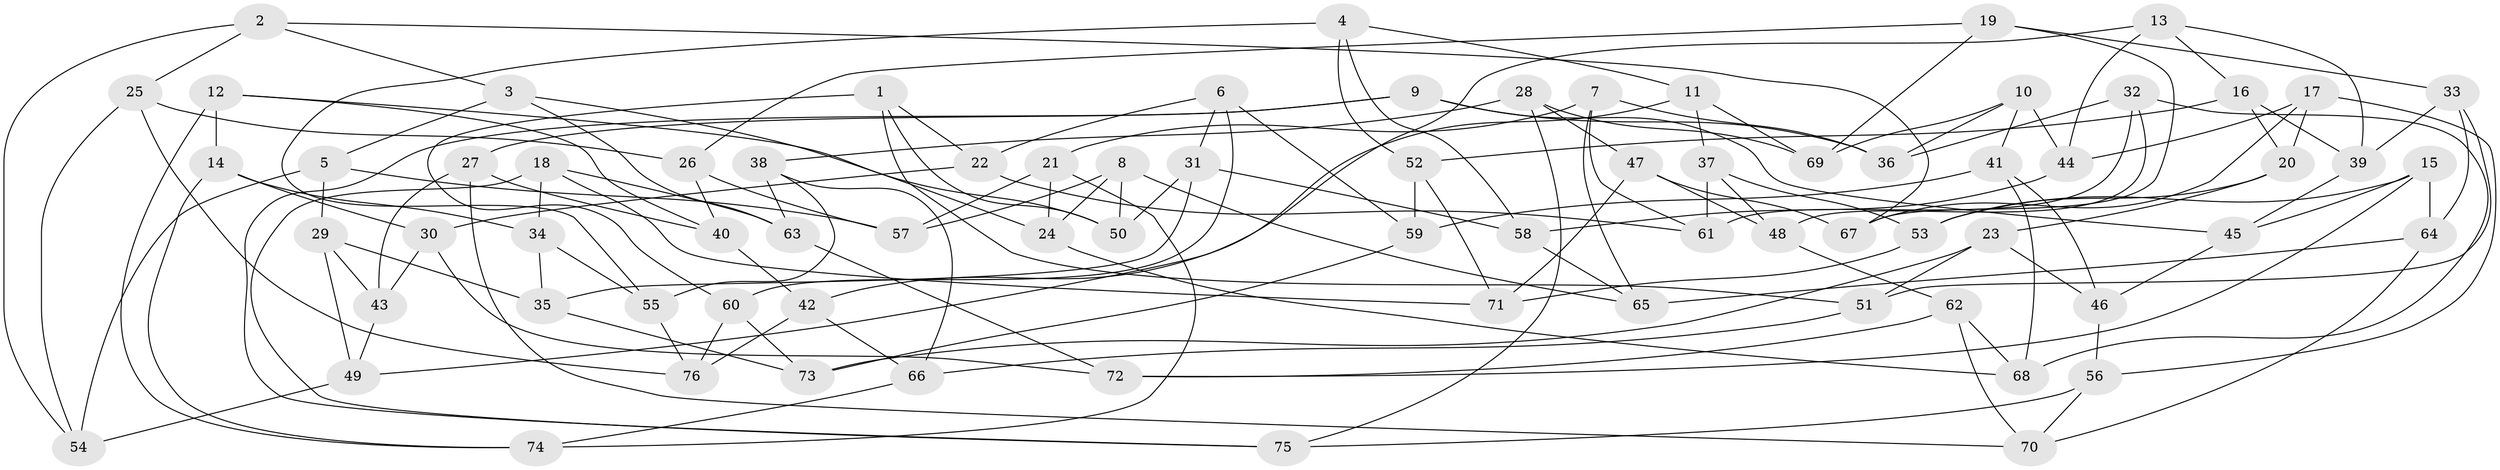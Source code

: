 // Generated by graph-tools (version 1.1) at 2025/37/03/09/25 02:37:52]
// undirected, 76 vertices, 152 edges
graph export_dot {
graph [start="1"]
  node [color=gray90,style=filled];
  1;
  2;
  3;
  4;
  5;
  6;
  7;
  8;
  9;
  10;
  11;
  12;
  13;
  14;
  15;
  16;
  17;
  18;
  19;
  20;
  21;
  22;
  23;
  24;
  25;
  26;
  27;
  28;
  29;
  30;
  31;
  32;
  33;
  34;
  35;
  36;
  37;
  38;
  39;
  40;
  41;
  42;
  43;
  44;
  45;
  46;
  47;
  48;
  49;
  50;
  51;
  52;
  53;
  54;
  55;
  56;
  57;
  58;
  59;
  60;
  61;
  62;
  63;
  64;
  65;
  66;
  67;
  68;
  69;
  70;
  71;
  72;
  73;
  74;
  75;
  76;
  1 -- 60;
  1 -- 22;
  1 -- 51;
  1 -- 50;
  2 -- 54;
  2 -- 67;
  2 -- 25;
  2 -- 3;
  3 -- 63;
  3 -- 5;
  3 -- 24;
  4 -- 58;
  4 -- 11;
  4 -- 52;
  4 -- 55;
  5 -- 29;
  5 -- 57;
  5 -- 54;
  6 -- 31;
  6 -- 59;
  6 -- 60;
  6 -- 22;
  7 -- 65;
  7 -- 61;
  7 -- 36;
  7 -- 21;
  8 -- 65;
  8 -- 24;
  8 -- 50;
  8 -- 57;
  9 -- 75;
  9 -- 45;
  9 -- 27;
  9 -- 36;
  10 -- 41;
  10 -- 69;
  10 -- 36;
  10 -- 44;
  11 -- 42;
  11 -- 69;
  11 -- 37;
  12 -- 14;
  12 -- 40;
  12 -- 50;
  12 -- 74;
  13 -- 16;
  13 -- 39;
  13 -- 49;
  13 -- 44;
  14 -- 34;
  14 -- 30;
  14 -- 74;
  15 -- 72;
  15 -- 45;
  15 -- 64;
  15 -- 53;
  16 -- 20;
  16 -- 52;
  16 -- 39;
  17 -- 67;
  17 -- 56;
  17 -- 44;
  17 -- 20;
  18 -- 71;
  18 -- 75;
  18 -- 63;
  18 -- 34;
  19 -- 33;
  19 -- 26;
  19 -- 67;
  19 -- 69;
  20 -- 23;
  20 -- 53;
  21 -- 74;
  21 -- 57;
  21 -- 24;
  22 -- 61;
  22 -- 30;
  23 -- 73;
  23 -- 46;
  23 -- 51;
  24 -- 68;
  25 -- 76;
  25 -- 26;
  25 -- 54;
  26 -- 57;
  26 -- 40;
  27 -- 40;
  27 -- 43;
  27 -- 70;
  28 -- 69;
  28 -- 47;
  28 -- 38;
  28 -- 75;
  29 -- 35;
  29 -- 43;
  29 -- 49;
  30 -- 43;
  30 -- 72;
  31 -- 35;
  31 -- 58;
  31 -- 50;
  32 -- 61;
  32 -- 48;
  32 -- 68;
  32 -- 36;
  33 -- 51;
  33 -- 39;
  33 -- 64;
  34 -- 55;
  34 -- 35;
  35 -- 73;
  37 -- 48;
  37 -- 53;
  37 -- 61;
  38 -- 63;
  38 -- 55;
  38 -- 66;
  39 -- 45;
  40 -- 42;
  41 -- 59;
  41 -- 68;
  41 -- 46;
  42 -- 76;
  42 -- 66;
  43 -- 49;
  44 -- 58;
  45 -- 46;
  46 -- 56;
  47 -- 67;
  47 -- 71;
  47 -- 48;
  48 -- 62;
  49 -- 54;
  51 -- 66;
  52 -- 71;
  52 -- 59;
  53 -- 71;
  55 -- 76;
  56 -- 75;
  56 -- 70;
  58 -- 65;
  59 -- 73;
  60 -- 76;
  60 -- 73;
  62 -- 70;
  62 -- 72;
  62 -- 68;
  63 -- 72;
  64 -- 70;
  64 -- 65;
  66 -- 74;
}
